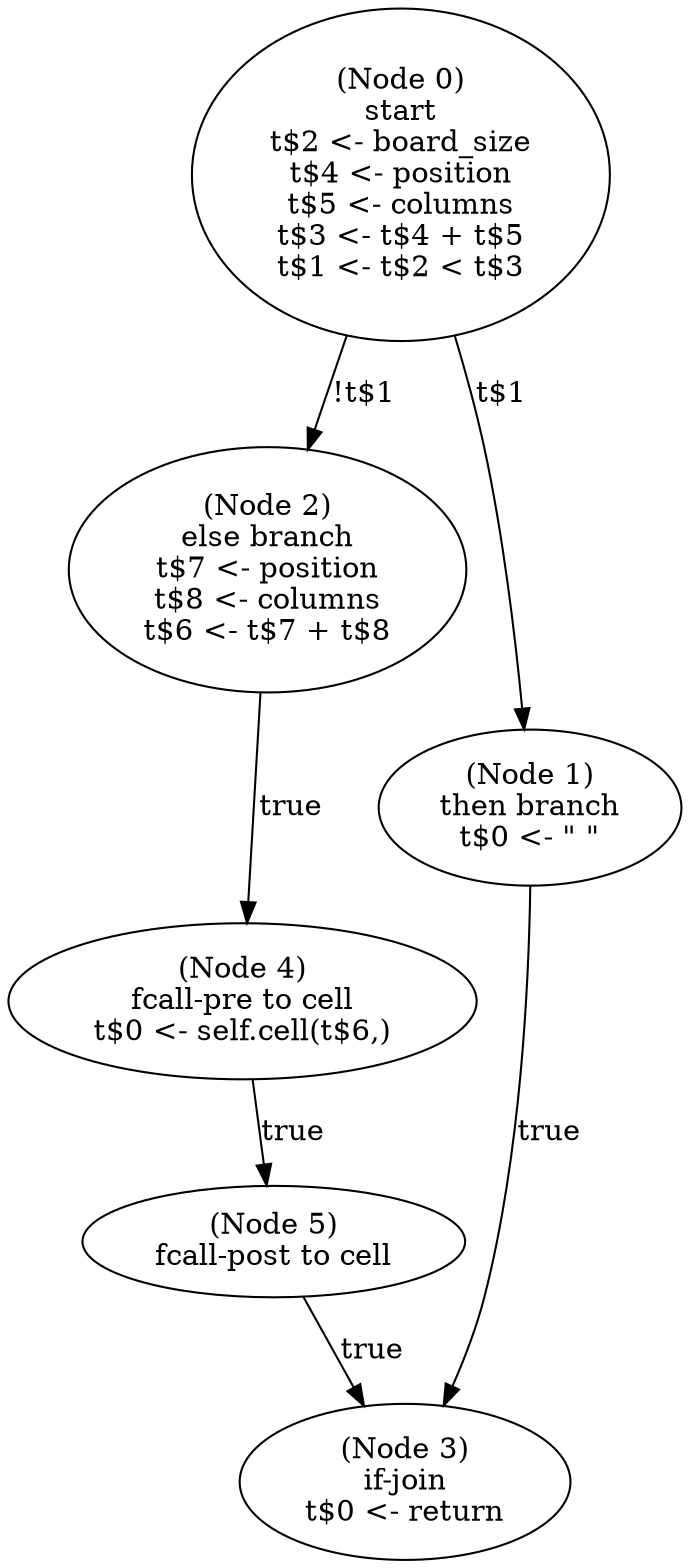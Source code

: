 digraph south_post {
  n0 [label="(Node 0)\nstart\nt$2 <- board_size\nt$4 <- position\nt$5 <- columns\nt$3 <- t$4 + t$5\nt$1 <- t$2 < t$3\n"];
 n0 -> n2 [label="!t$1"];
 n0 -> n1 [label="t$1"];
  n1 [label="(Node 1)\nthen branch\nt$0 <- \" \"\n"];
 n1 -> n3 [label="true"];
  n2 [label="(Node 2)\nelse branch\nt$7 <- position\nt$8 <- columns\nt$6 <- t$7 + t$8\n"];
 n2 -> n4 [label="true"];
  n3 [label="(Node 3)\nif-join\nt$0 <- return\n"];
  n4 [label="(Node 4)\nfcall-pre to cell\nt$0 <- self.cell(t$6,)\n"];
 n4 -> n5 [label="true"];
  n5 [label="(Node 5)\nfcall-post to cell\n"];
 n5 -> n3 [label="true"];
}
